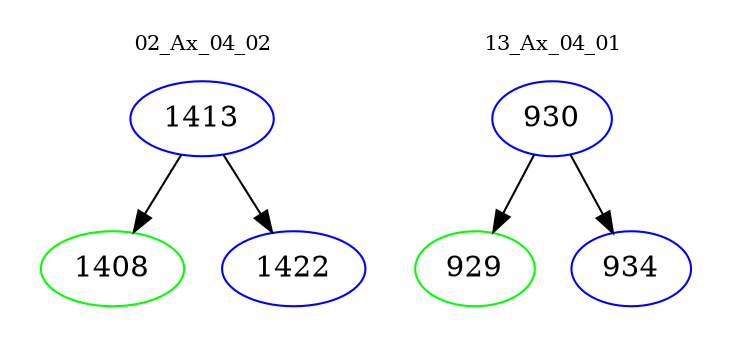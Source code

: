 digraph{
subgraph cluster_0 {
color = white
label = "02_Ax_04_02";
fontsize=10;
T0_1413 [label="1413", color="blue"]
T0_1413 -> T0_1408 [color="black"]
T0_1408 [label="1408", color="green"]
T0_1413 -> T0_1422 [color="black"]
T0_1422 [label="1422", color="blue"]
}
subgraph cluster_1 {
color = white
label = "13_Ax_04_01";
fontsize=10;
T1_930 [label="930", color="blue"]
T1_930 -> T1_929 [color="black"]
T1_929 [label="929", color="green"]
T1_930 -> T1_934 [color="black"]
T1_934 [label="934", color="blue"]
}
}
